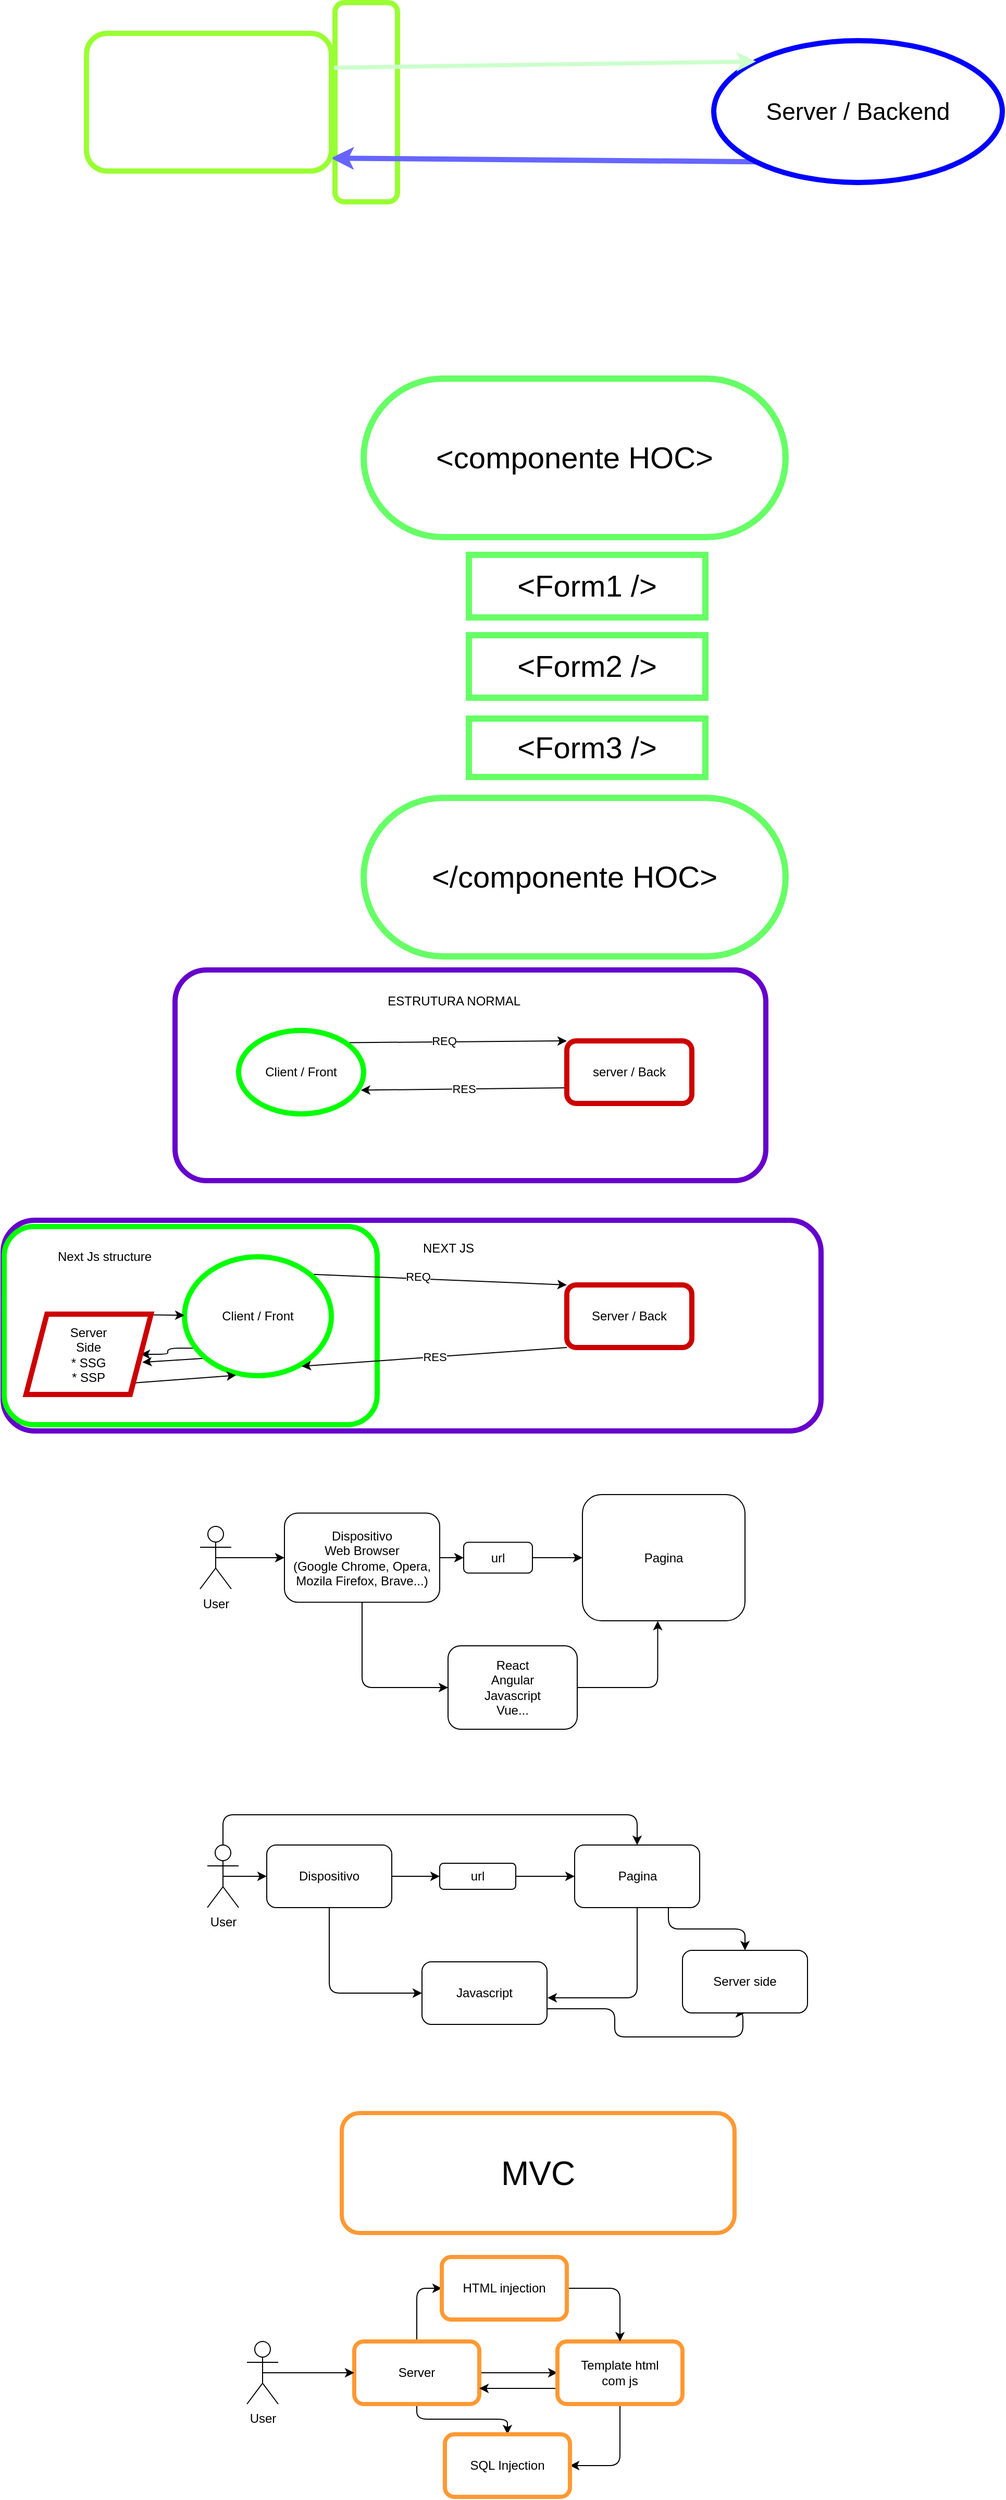 <mxfile>
    <diagram id="Az5b8aPi3asrgSGHDzV5" name="Página-1">
        <mxGraphModel dx="1314" dy="365" grid="0" gridSize="10" guides="1" tooltips="1" connect="1" arrows="1" fold="1" page="0" pageScale="1" pageWidth="827" pageHeight="1169" math="0" shadow="0">
            <root>
                <mxCell id="0"/>
                <mxCell id="1" parent="0"/>
                <mxCell id="7" value="Axios" style="rounded=1;whiteSpace=wrap;html=1;fontSize=23;fontColor=#FFFFFF;strokeColor=#99FF33;strokeWidth=5;rotation=90;" parent="1" vertex="1">
                    <mxGeometry x="177" y="105" width="191" height="60" as="geometry"/>
                </mxCell>
                <mxCell id="5" style="edgeStyle=none;html=1;exitX=0;exitY=1;exitDx=0;exitDy=0;entryX=0.999;entryY=0.906;entryDx=0;entryDy=0;entryPerimeter=0;fontSize=23;fontColor=#FFFFFF;strokeWidth=5;strokeColor=#6666FF;" parent="1" source="2" target="3" edge="1">
                    <mxGeometry relative="1" as="geometry"/>
                </mxCell>
                <mxCell id="2" value="Server / Backend" style="ellipse;whiteSpace=wrap;html=1;fontSize=23;strokeWidth=5;strokeColor=#0000FF;" parent="1" vertex="1">
                    <mxGeometry x="606" y="76" width="277" height="136" as="geometry"/>
                </mxCell>
                <mxCell id="4" style="edgeStyle=none;html=1;exitX=1;exitY=0.25;exitDx=0;exitDy=0;entryX=0;entryY=0;entryDx=0;entryDy=0;fontSize=23;fontColor=#FFFFFF;strokeWidth=4;strokeColor=#CCFFCC;" parent="1" source="3" target="2" edge="1">
                    <mxGeometry relative="1" as="geometry"/>
                </mxCell>
                <mxCell id="3" value="Client / Frontend" style="rounded=1;whiteSpace=wrap;html=1;fontSize=23;fontColor=#FFFFFF;strokeColor=#99FF33;strokeWidth=5;" parent="1" vertex="1">
                    <mxGeometry x="4" y="69" width="235" height="132" as="geometry"/>
                </mxCell>
                <mxCell id="6" value="HTTP | REST" style="text;html=1;align=center;verticalAlign=middle;resizable=0;points=[];autosize=1;strokeColor=none;fillColor=none;fontSize=23;fontColor=#FFFFFF;" parent="1" vertex="1">
                    <mxGeometry x="374" y="128" width="150" height="32" as="geometry"/>
                </mxCell>
                <mxCell id="8" value="&amp;lt;componente HOC&amp;gt;" style="rounded=1;whiteSpace=wrap;html=1;arcSize=50;strokeColor=#66FF66;strokeWidth=6;fontSize=29;" parent="1" vertex="1">
                    <mxGeometry x="270" y="400" width="405" height="152" as="geometry"/>
                </mxCell>
                <mxCell id="9" value="&amp;lt;/componente HOC&amp;gt;" style="rounded=1;whiteSpace=wrap;html=1;arcSize=50;strokeColor=#66FF66;strokeWidth=6;fontSize=29;" parent="1" vertex="1">
                    <mxGeometry x="270" y="802" width="405" height="152" as="geometry"/>
                </mxCell>
                <mxCell id="10" value="&amp;lt;Form1 /&amp;gt;" style="rounded=0;whiteSpace=wrap;html=1;strokeColor=#66FF66;strokeWidth=6;fontSize=29;" parent="1" vertex="1">
                    <mxGeometry x="371" y="569" width="227" height="60" as="geometry"/>
                </mxCell>
                <mxCell id="11" value="&amp;lt;Form2 /&amp;gt;" style="rounded=0;whiteSpace=wrap;html=1;strokeColor=#66FF66;strokeWidth=6;fontSize=29;" parent="1" vertex="1">
                    <mxGeometry x="371" y="646" width="227" height="60" as="geometry"/>
                </mxCell>
                <mxCell id="12" value="&amp;lt;Form3 /&amp;gt;" style="rounded=0;whiteSpace=wrap;html=1;strokeColor=#66FF66;strokeWidth=6;fontSize=29;" parent="1" vertex="1">
                    <mxGeometry x="371" y="726" width="227" height="56" as="geometry"/>
                </mxCell>
                <mxCell id="22" value="" style="rounded=1;whiteSpace=wrap;html=1;strokeColor=#6600CC;strokeWidth=5;fillColor=default;" parent="1" vertex="1">
                    <mxGeometry x="89" y="967" width="567" height="202" as="geometry"/>
                </mxCell>
                <mxCell id="15" style="edgeStyle=none;html=1;exitX=1;exitY=0;exitDx=0;exitDy=0;entryX=0;entryY=0;entryDx=0;entryDy=0;" parent="1" source="13" target="14" edge="1">
                    <mxGeometry relative="1" as="geometry"/>
                </mxCell>
                <mxCell id="16" value="REQ" style="edgeLabel;html=1;align=center;verticalAlign=middle;resizable=0;points=[];" parent="15" vertex="1" connectable="0">
                    <mxGeometry x="-0.117" y="1" relative="1" as="geometry">
                        <mxPoint as="offset"/>
                    </mxGeometry>
                </mxCell>
                <mxCell id="13" value="Client / Front" style="ellipse;whiteSpace=wrap;html=1;fillColor=default;strokeColor=#00FF00;strokeWidth=5;" parent="1" vertex="1">
                    <mxGeometry x="150" y="1025" width="120" height="80" as="geometry"/>
                </mxCell>
                <mxCell id="17" value="RES" style="edgeStyle=none;html=1;exitX=0;exitY=0.75;exitDx=0;exitDy=0;entryX=0.978;entryY=0.715;entryDx=0;entryDy=0;entryPerimeter=0;" parent="1" source="14" target="13" edge="1">
                    <mxGeometry relative="1" as="geometry"/>
                </mxCell>
                <mxCell id="23" value="" style="rounded=1;whiteSpace=wrap;html=1;strokeColor=#6600CC;strokeWidth=5;fillColor=default;" parent="1" vertex="1">
                    <mxGeometry x="-76" y="1207" width="785" height="202" as="geometry"/>
                </mxCell>
                <mxCell id="14" value="server / Back" style="rounded=1;whiteSpace=wrap;html=1;strokeColor=#CC0000;strokeWidth=5;fillColor=default;" parent="1" vertex="1">
                    <mxGeometry x="465" y="1035" width="120" height="60" as="geometry"/>
                </mxCell>
                <mxCell id="34" value="" style="rounded=1;whiteSpace=wrap;html=1;strokeColor=#00FF00;strokeWidth=5;fillColor=default;" parent="1" vertex="1">
                    <mxGeometry x="-75" y="1213" width="358" height="190" as="geometry"/>
                </mxCell>
                <mxCell id="26" style="edgeStyle=none;html=1;exitX=1;exitY=0;exitDx=0;exitDy=0;entryX=0;entryY=0;entryDx=0;entryDy=0;" parent="1" source="20" target="25" edge="1">
                    <mxGeometry relative="1" as="geometry"/>
                </mxCell>
                <mxCell id="28" value="REQ" style="edgeLabel;html=1;align=center;verticalAlign=middle;resizable=0;points=[];" parent="26" vertex="1" connectable="0">
                    <mxGeometry x="-0.164" y="2" relative="1" as="geometry">
                        <mxPoint as="offset"/>
                    </mxGeometry>
                </mxCell>
                <mxCell id="31" style="edgeStyle=none;html=1;exitX=0;exitY=1;exitDx=0;exitDy=0;entryX=0.93;entryY=0.599;entryDx=0;entryDy=0;entryPerimeter=0;" parent="1" source="20" target="29" edge="1">
                    <mxGeometry relative="1" as="geometry"/>
                </mxCell>
                <mxCell id="82" value="" style="edgeStyle=orthogonalEdgeStyle;html=1;fontSize=12;exitX=0.077;exitY=0.769;exitDx=0;exitDy=0;exitPerimeter=0;" edge="1" parent="1" source="20" target="29">
                    <mxGeometry relative="1" as="geometry"/>
                </mxCell>
                <mxCell id="20" value="Client / Front" style="ellipse;whiteSpace=wrap;html=1;fillColor=default;strokeColor=#00FF00;strokeWidth=5;" parent="1" vertex="1">
                    <mxGeometry x="98" y="1242" width="141" height="114" as="geometry"/>
                </mxCell>
                <mxCell id="21" value="ESTRUTURA NORMAL&amp;nbsp;" style="text;html=1;align=center;verticalAlign=middle;resizable=0;points=[];autosize=1;strokeColor=none;fillColor=none;" parent="1" vertex="1">
                    <mxGeometry x="283" y="984" width="149" height="26" as="geometry"/>
                </mxCell>
                <mxCell id="24" value="NEXT JS" style="text;html=1;align=center;verticalAlign=middle;resizable=0;points=[];autosize=1;strokeColor=none;fillColor=none;" parent="1" vertex="1">
                    <mxGeometry x="317" y="1221" width="67" height="26" as="geometry"/>
                </mxCell>
                <mxCell id="27" value="RES" style="edgeStyle=none;html=1;exitX=0;exitY=1;exitDx=0;exitDy=0;entryX=0.798;entryY=0.921;entryDx=0;entryDy=0;entryPerimeter=0;" parent="1" source="25" target="20" edge="1">
                    <mxGeometry relative="1" as="geometry"/>
                </mxCell>
                <mxCell id="25" value="Server / Back" style="rounded=1;whiteSpace=wrap;html=1;strokeColor=#CC0000;strokeWidth=5;fillColor=default;" parent="1" vertex="1">
                    <mxGeometry x="465" y="1269" width="120" height="60" as="geometry"/>
                </mxCell>
                <mxCell id="30" style="edgeStyle=none;html=1;exitX=0.5;exitY=0;exitDx=0;exitDy=0;" parent="1" source="29" target="20" edge="1">
                    <mxGeometry relative="1" as="geometry"/>
                </mxCell>
                <mxCell id="32" style="edgeStyle=none;html=1;exitX=1;exitY=1;exitDx=0;exitDy=0;entryX=0.351;entryY=0.997;entryDx=0;entryDy=0;entryPerimeter=0;" parent="1" source="29" target="20" edge="1">
                    <mxGeometry relative="1" as="geometry"/>
                </mxCell>
                <mxCell id="29" value="Server&lt;br&gt;Side&lt;br&gt;* SSG&lt;br&gt;* SSP" style="shape=parallelogram;perimeter=parallelogramPerimeter;whiteSpace=wrap;html=1;fixedSize=1;strokeColor=#CC0000;strokeWidth=5;fillColor=default;" parent="1" vertex="1">
                    <mxGeometry x="-54" y="1297" width="120" height="77" as="geometry"/>
                </mxCell>
                <mxCell id="35" value="Next Js structure" style="text;html=1;align=center;verticalAlign=middle;resizable=0;points=[];autosize=1;strokeColor=none;fillColor=none;" parent="1" vertex="1">
                    <mxGeometry x="-33" y="1229" width="108" height="26" as="geometry"/>
                </mxCell>
                <mxCell id="41" style="edgeStyle=none;html=1;exitX=1;exitY=0.5;exitDx=0;exitDy=0;entryX=0;entryY=0.5;entryDx=0;entryDy=0;" edge="1" parent="1" source="36" target="40">
                    <mxGeometry relative="1" as="geometry"/>
                </mxCell>
                <mxCell id="46" style="edgeStyle=orthogonalEdgeStyle;html=1;exitX=0.5;exitY=1;exitDx=0;exitDy=0;entryX=0;entryY=0.5;entryDx=0;entryDy=0;" edge="1" parent="1" source="36" target="45">
                    <mxGeometry relative="1" as="geometry"/>
                </mxCell>
                <mxCell id="36" value="Dispositivo&lt;br&gt;Web Browser&lt;br&gt;(Google Chrome, Opera, Mozila Firefox, Brave...)" style="rounded=1;whiteSpace=wrap;html=1;" vertex="1" parent="1">
                    <mxGeometry x="194" y="1487.75" width="149" height="85.5" as="geometry"/>
                </mxCell>
                <mxCell id="39" style="edgeStyle=none;html=1;exitX=0.5;exitY=0.5;exitDx=0;exitDy=0;exitPerimeter=0;entryX=0;entryY=0.5;entryDx=0;entryDy=0;" edge="1" parent="1" source="37" target="36">
                    <mxGeometry relative="1" as="geometry"/>
                </mxCell>
                <mxCell id="37" value="User" style="shape=umlActor;verticalLabelPosition=bottom;verticalAlign=top;html=1;outlineConnect=0;" vertex="1" parent="1">
                    <mxGeometry x="113" y="1500.5" width="30" height="60" as="geometry"/>
                </mxCell>
                <mxCell id="43" style="edgeStyle=none;html=1;exitX=1;exitY=0.5;exitDx=0;exitDy=0;entryX=0;entryY=0.5;entryDx=0;entryDy=0;" edge="1" parent="1" source="40" target="42">
                    <mxGeometry relative="1" as="geometry"/>
                </mxCell>
                <mxCell id="40" value="url" style="rounded=1;whiteSpace=wrap;html=1;" vertex="1" parent="1">
                    <mxGeometry x="366" y="1515.75" width="66" height="29.5" as="geometry"/>
                </mxCell>
                <mxCell id="42" value="Pagina" style="rounded=1;whiteSpace=wrap;html=1;" vertex="1" parent="1">
                    <mxGeometry x="480" y="1470" width="156" height="121" as="geometry"/>
                </mxCell>
                <mxCell id="47" style="edgeStyle=orthogonalEdgeStyle;html=1;exitX=1;exitY=0.5;exitDx=0;exitDy=0;entryX=0.463;entryY=1.001;entryDx=0;entryDy=0;entryPerimeter=0;" edge="1" parent="1" source="45" target="42">
                    <mxGeometry relative="1" as="geometry"/>
                </mxCell>
                <mxCell id="45" value="React&lt;br&gt;Angular&lt;br&gt;Javascript&lt;br&gt;Vue..." style="rounded=1;whiteSpace=wrap;html=1;" vertex="1" parent="1">
                    <mxGeometry x="351" y="1615" width="124" height="80" as="geometry"/>
                </mxCell>
                <mxCell id="51" style="edgeStyle=orthogonalEdgeStyle;html=1;exitX=0.5;exitY=0.5;exitDx=0;exitDy=0;exitPerimeter=0;entryX=0;entryY=0.5;entryDx=0;entryDy=0;" edge="1" parent="1" source="48" target="49">
                    <mxGeometry relative="1" as="geometry"/>
                </mxCell>
                <mxCell id="81" style="edgeStyle=orthogonalEdgeStyle;html=1;exitX=0.5;exitY=0;exitDx=0;exitDy=0;exitPerimeter=0;entryX=0.5;entryY=0;entryDx=0;entryDy=0;fontSize=12;" edge="1" parent="1" source="48" target="54">
                    <mxGeometry relative="1" as="geometry">
                        <Array as="points">
                            <mxPoint x="135" y="1777"/>
                            <mxPoint x="533" y="1777"/>
                        </Array>
                    </mxGeometry>
                </mxCell>
                <mxCell id="48" value="User" style="shape=umlActor;verticalLabelPosition=bottom;verticalAlign=top;html=1;outlineConnect=0;" vertex="1" parent="1">
                    <mxGeometry x="120" y="1806" width="30" height="60" as="geometry"/>
                </mxCell>
                <mxCell id="53" value="" style="edgeStyle=orthogonalEdgeStyle;html=1;" edge="1" parent="1" source="49" target="52">
                    <mxGeometry relative="1" as="geometry"/>
                </mxCell>
                <mxCell id="57" style="edgeStyle=orthogonalEdgeStyle;html=1;exitX=0.5;exitY=1;exitDx=0;exitDy=0;entryX=0;entryY=0.5;entryDx=0;entryDy=0;" edge="1" parent="1" source="49" target="56">
                    <mxGeometry relative="1" as="geometry"/>
                </mxCell>
                <mxCell id="49" value="Dispositivo" style="rounded=1;whiteSpace=wrap;html=1;" vertex="1" parent="1">
                    <mxGeometry x="177" y="1806" width="120" height="60" as="geometry"/>
                </mxCell>
                <mxCell id="55" value="" style="edgeStyle=orthogonalEdgeStyle;html=1;" edge="1" parent="1" source="52" target="54">
                    <mxGeometry relative="1" as="geometry"/>
                </mxCell>
                <mxCell id="52" value="url" style="whiteSpace=wrap;html=1;rounded=1;" vertex="1" parent="1">
                    <mxGeometry x="343" y="1823.5" width="73" height="25" as="geometry"/>
                </mxCell>
                <mxCell id="58" style="edgeStyle=orthogonalEdgeStyle;html=1;exitX=0.5;exitY=1;exitDx=0;exitDy=0;entryX=1.004;entryY=0.575;entryDx=0;entryDy=0;entryPerimeter=0;" edge="1" parent="1" source="54" target="56">
                    <mxGeometry relative="1" as="geometry"/>
                </mxCell>
                <mxCell id="59" style="edgeStyle=orthogonalEdgeStyle;html=1;exitX=0.75;exitY=1;exitDx=0;exitDy=0;" edge="1" parent="1" source="54" target="60">
                    <mxGeometry relative="1" as="geometry">
                        <mxPoint x="580.769" y="1917.292" as="targetPoint"/>
                    </mxGeometry>
                </mxCell>
                <mxCell id="54" value="Pagina" style="whiteSpace=wrap;html=1;rounded=1;" vertex="1" parent="1">
                    <mxGeometry x="472.5" y="1806" width="120" height="60" as="geometry"/>
                </mxCell>
                <mxCell id="61" style="edgeStyle=orthogonalEdgeStyle;html=1;exitX=1;exitY=0.75;exitDx=0;exitDy=0;entryX=0.5;entryY=1;entryDx=0;entryDy=0;" edge="1" parent="1" source="56" target="60">
                    <mxGeometry relative="1" as="geometry">
                        <Array as="points">
                            <mxPoint x="511" y="1963"/>
                            <mxPoint x="511" y="1990"/>
                            <mxPoint x="634" y="1990"/>
                            <mxPoint x="634" y="1967"/>
                        </Array>
                    </mxGeometry>
                </mxCell>
                <mxCell id="56" value="Javascript" style="rounded=1;whiteSpace=wrap;html=1;" vertex="1" parent="1">
                    <mxGeometry x="326" y="1918" width="120" height="60" as="geometry"/>
                </mxCell>
                <mxCell id="60" value="Server side" style="rounded=1;whiteSpace=wrap;html=1;" vertex="1" parent="1">
                    <mxGeometry x="576" y="1907" width="120" height="60" as="geometry"/>
                </mxCell>
                <mxCell id="64" value="MVC" style="rounded=1;whiteSpace=wrap;html=1;strokeWidth=4;strokeColor=#FF9933;fontSize=32;" vertex="1" parent="1">
                    <mxGeometry x="249" y="2063" width="377" height="115" as="geometry"/>
                </mxCell>
                <mxCell id="69" style="edgeStyle=orthogonalEdgeStyle;html=1;exitX=1;exitY=0.5;exitDx=0;exitDy=0;fontSize=12;entryX=0;entryY=0.5;entryDx=0;entryDy=0;" edge="1" parent="1" source="65" target="70">
                    <mxGeometry relative="1" as="geometry">
                        <mxPoint x="435.531" y="2287" as="targetPoint"/>
                    </mxGeometry>
                </mxCell>
                <mxCell id="73" value="" style="edgeStyle=orthogonalEdgeStyle;html=1;fontSize=12;" edge="1" parent="1" source="65" target="72">
                    <mxGeometry relative="1" as="geometry"/>
                </mxCell>
                <mxCell id="77" style="edgeStyle=orthogonalEdgeStyle;html=1;exitX=0.5;exitY=0;exitDx=0;exitDy=0;entryX=0;entryY=0.5;entryDx=0;entryDy=0;fontSize=12;" edge="1" parent="1" source="65" target="76">
                    <mxGeometry relative="1" as="geometry"/>
                </mxCell>
                <mxCell id="65" value="Server" style="rounded=1;whiteSpace=wrap;html=1;strokeColor=#FF9933;strokeWidth=4;fontSize=12;" vertex="1" parent="1">
                    <mxGeometry x="261" y="2282" width="120" height="60" as="geometry"/>
                </mxCell>
                <mxCell id="68" style="edgeStyle=orthogonalEdgeStyle;html=1;exitX=0.5;exitY=0.5;exitDx=0;exitDy=0;exitPerimeter=0;fontSize=12;" edge="1" parent="1" source="67" target="65">
                    <mxGeometry relative="1" as="geometry"/>
                </mxCell>
                <mxCell id="67" value="User" style="shape=umlActor;verticalLabelPosition=bottom;verticalAlign=top;html=1;outlineConnect=0;" vertex="1" parent="1">
                    <mxGeometry x="158" y="2282" width="30" height="60" as="geometry"/>
                </mxCell>
                <mxCell id="71" style="edgeStyle=orthogonalEdgeStyle;html=1;exitX=0;exitY=0.75;exitDx=0;exitDy=0;entryX=1;entryY=0.75;entryDx=0;entryDy=0;fontSize=12;" edge="1" parent="1" source="70" target="65">
                    <mxGeometry relative="1" as="geometry"/>
                </mxCell>
                <mxCell id="79" style="edgeStyle=orthogonalEdgeStyle;html=1;exitX=0.5;exitY=1;exitDx=0;exitDy=0;entryX=1;entryY=0.5;entryDx=0;entryDy=0;fontSize=12;" edge="1" parent="1" source="70" target="72">
                    <mxGeometry relative="1" as="geometry"/>
                </mxCell>
                <mxCell id="70" value="Template html&lt;br&gt;com js" style="rounded=1;whiteSpace=wrap;html=1;strokeColor=#FF9933;strokeWidth=4;fontSize=12;" vertex="1" parent="1">
                    <mxGeometry x="456" y="2282" width="120" height="60" as="geometry"/>
                </mxCell>
                <mxCell id="72" value="SQL Injection" style="whiteSpace=wrap;html=1;strokeColor=#FF9933;rounded=1;strokeWidth=4;" vertex="1" parent="1">
                    <mxGeometry x="348" y="2371" width="120" height="60" as="geometry"/>
                </mxCell>
                <mxCell id="78" style="edgeStyle=orthogonalEdgeStyle;html=1;exitX=1;exitY=0.5;exitDx=0;exitDy=0;entryX=0.5;entryY=0;entryDx=0;entryDy=0;fontSize=12;" edge="1" parent="1" source="76" target="70">
                    <mxGeometry relative="1" as="geometry"/>
                </mxCell>
                <mxCell id="76" value="HTML injection" style="rounded=1;whiteSpace=wrap;html=1;strokeColor=#FF9933;strokeWidth=4;fontSize=12;" vertex="1" parent="1">
                    <mxGeometry x="345" y="2201" width="120" height="60" as="geometry"/>
                </mxCell>
            </root>
        </mxGraphModel>
    </diagram>
</mxfile>